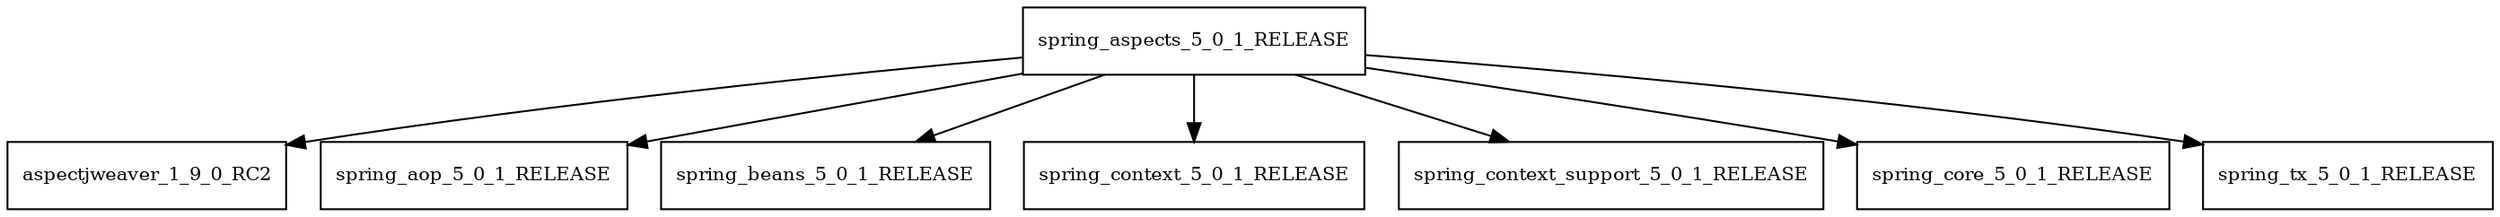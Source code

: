 digraph spring_aspects_5_0_1_RELEASE_dependencies {
  node [shape = box, fontsize=10.0];
  spring_aspects_5_0_1_RELEASE -> aspectjweaver_1_9_0_RC2;
  spring_aspects_5_0_1_RELEASE -> spring_aop_5_0_1_RELEASE;
  spring_aspects_5_0_1_RELEASE -> spring_beans_5_0_1_RELEASE;
  spring_aspects_5_0_1_RELEASE -> spring_context_5_0_1_RELEASE;
  spring_aspects_5_0_1_RELEASE -> spring_context_support_5_0_1_RELEASE;
  spring_aspects_5_0_1_RELEASE -> spring_core_5_0_1_RELEASE;
  spring_aspects_5_0_1_RELEASE -> spring_tx_5_0_1_RELEASE;
}
